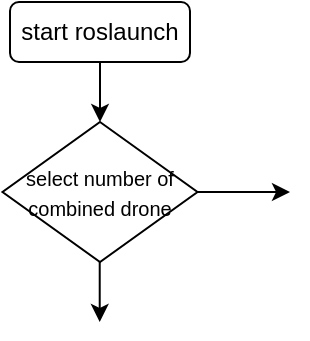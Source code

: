 <mxfile version="21.1.1" type="github">
  <diagram id="C5RBs43oDa-KdzZeNtuy" name="Page-1">
    <mxGraphModel dx="380" dy="224" grid="1" gridSize="10" guides="1" tooltips="1" connect="1" arrows="1" fold="1" page="1" pageScale="1" pageWidth="827" pageHeight="1169" math="0" shadow="0">
      <root>
        <mxCell id="WIyWlLk6GJQsqaUBKTNV-0" />
        <mxCell id="WIyWlLk6GJQsqaUBKTNV-1" parent="WIyWlLk6GJQsqaUBKTNV-0" />
        <mxCell id="jpLC3D_OytyqDxaxp_AB-0" value="start roslaunch" style="rounded=1;whiteSpace=wrap;html=1;" vertex="1" parent="WIyWlLk6GJQsqaUBKTNV-1">
          <mxGeometry x="160" y="10" width="90" height="30" as="geometry" />
        </mxCell>
        <mxCell id="jpLC3D_OytyqDxaxp_AB-2" value="" style="endArrow=classic;html=1;rounded=0;exitX=0.5;exitY=1;exitDx=0;exitDy=0;" edge="1" parent="WIyWlLk6GJQsqaUBKTNV-1" source="jpLC3D_OytyqDxaxp_AB-0">
          <mxGeometry width="50" height="50" relative="1" as="geometry">
            <mxPoint x="230" y="120" as="sourcePoint" />
            <mxPoint x="205" y="70" as="targetPoint" />
          </mxGeometry>
        </mxCell>
        <mxCell id="jpLC3D_OytyqDxaxp_AB-3" value="&lt;font style=&quot;font-size: 10px;&quot;&gt;select number of combined drone&lt;/font&gt;" style="rhombus;whiteSpace=wrap;html=1;" vertex="1" parent="WIyWlLk6GJQsqaUBKTNV-1">
          <mxGeometry x="156.25" y="70" width="97.5" height="70" as="geometry" />
        </mxCell>
        <mxCell id="jpLC3D_OytyqDxaxp_AB-5" value="" style="endArrow=classic;html=1;rounded=0;exitX=0.5;exitY=1;exitDx=0;exitDy=0;" edge="1" parent="WIyWlLk6GJQsqaUBKTNV-1">
          <mxGeometry width="50" height="50" relative="1" as="geometry">
            <mxPoint x="204.86" y="140" as="sourcePoint" />
            <mxPoint x="204.86" y="170" as="targetPoint" />
          </mxGeometry>
        </mxCell>
        <mxCell id="jpLC3D_OytyqDxaxp_AB-6" value="" style="endArrow=classic;html=1;rounded=0;exitX=1;exitY=0.5;exitDx=0;exitDy=0;" edge="1" parent="WIyWlLk6GJQsqaUBKTNV-1" source="jpLC3D_OytyqDxaxp_AB-3">
          <mxGeometry width="50" height="50" relative="1" as="geometry">
            <mxPoint x="254" y="110" as="sourcePoint" />
            <mxPoint x="300" y="105" as="targetPoint" />
          </mxGeometry>
        </mxCell>
      </root>
    </mxGraphModel>
  </diagram>
</mxfile>
